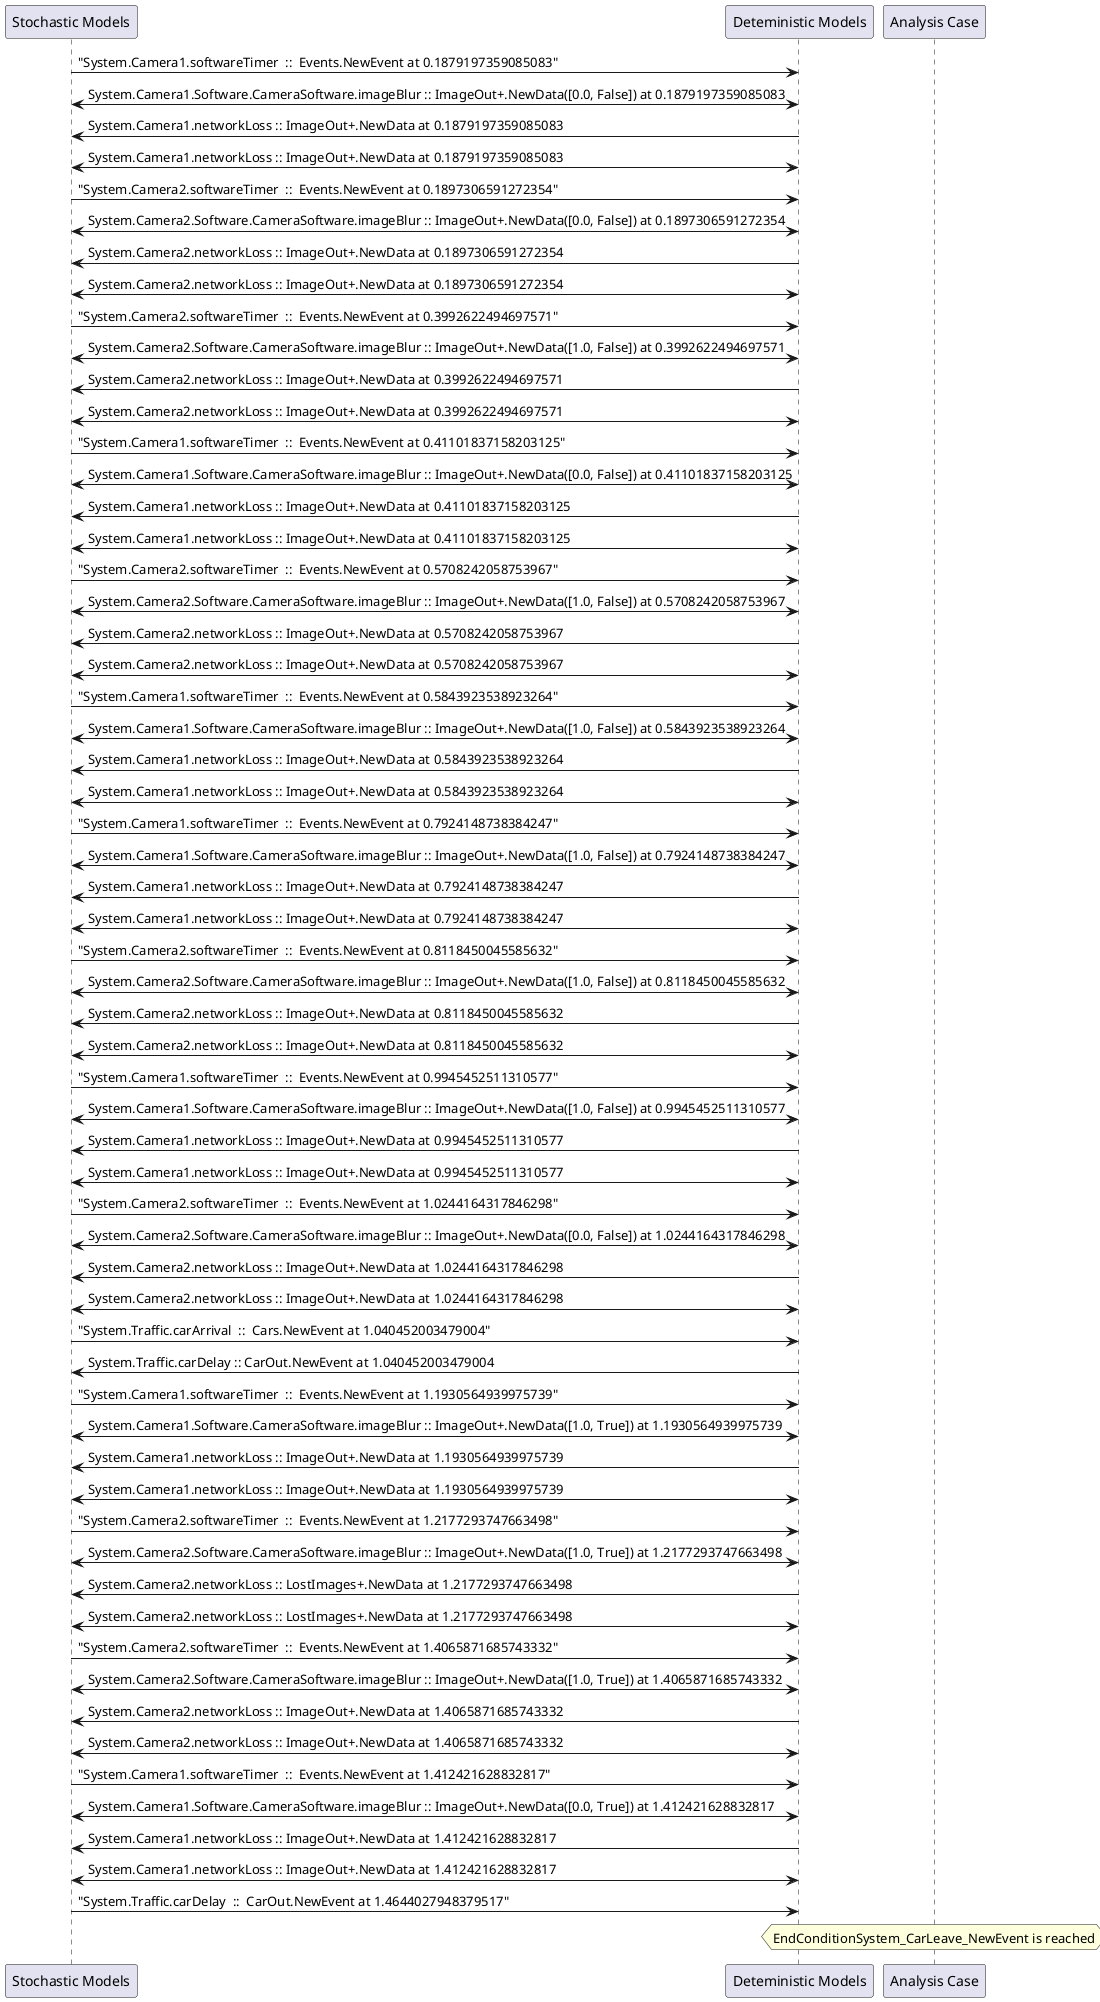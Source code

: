 
	@startuml
	participant "Stochastic Models" as stochmodel
	participant "Deteministic Models" as detmodel
	participant "Analysis Case" as analysis
	{13555_stop} stochmodel -> detmodel : "System.Camera1.softwareTimer  ::  Events.NewEvent at 0.1879197359085083"
detmodel <-> stochmodel : System.Camera1.Software.CameraSoftware.imageBlur :: ImageOut+.NewData([0.0, False]) at 0.1879197359085083
detmodel -> stochmodel : System.Camera1.networkLoss :: ImageOut+.NewData at 0.1879197359085083
detmodel <-> stochmodel : System.Camera1.networkLoss :: ImageOut+.NewData at 0.1879197359085083
{13570_stop} stochmodel -> detmodel : "System.Camera2.softwareTimer  ::  Events.NewEvent at 0.1897306591272354"
detmodel <-> stochmodel : System.Camera2.Software.CameraSoftware.imageBlur :: ImageOut+.NewData([0.0, False]) at 0.1897306591272354
detmodel -> stochmodel : System.Camera2.networkLoss :: ImageOut+.NewData at 0.1897306591272354
detmodel <-> stochmodel : System.Camera2.networkLoss :: ImageOut+.NewData at 0.1897306591272354
{13571_stop} stochmodel -> detmodel : "System.Camera2.softwareTimer  ::  Events.NewEvent at 0.3992622494697571"
detmodel <-> stochmodel : System.Camera2.Software.CameraSoftware.imageBlur :: ImageOut+.NewData([1.0, False]) at 0.3992622494697571
detmodel -> stochmodel : System.Camera2.networkLoss :: ImageOut+.NewData at 0.3992622494697571
detmodel <-> stochmodel : System.Camera2.networkLoss :: ImageOut+.NewData at 0.3992622494697571
{13556_stop} stochmodel -> detmodel : "System.Camera1.softwareTimer  ::  Events.NewEvent at 0.41101837158203125"
detmodel <-> stochmodel : System.Camera1.Software.CameraSoftware.imageBlur :: ImageOut+.NewData([0.0, False]) at 0.41101837158203125
detmodel -> stochmodel : System.Camera1.networkLoss :: ImageOut+.NewData at 0.41101837158203125
detmodel <-> stochmodel : System.Camera1.networkLoss :: ImageOut+.NewData at 0.41101837158203125
{13572_stop} stochmodel -> detmodel : "System.Camera2.softwareTimer  ::  Events.NewEvent at 0.5708242058753967"
detmodel <-> stochmodel : System.Camera2.Software.CameraSoftware.imageBlur :: ImageOut+.NewData([1.0, False]) at 0.5708242058753967
detmodel -> stochmodel : System.Camera2.networkLoss :: ImageOut+.NewData at 0.5708242058753967
detmodel <-> stochmodel : System.Camera2.networkLoss :: ImageOut+.NewData at 0.5708242058753967
{13557_stop} stochmodel -> detmodel : "System.Camera1.softwareTimer  ::  Events.NewEvent at 0.5843923538923264"
detmodel <-> stochmodel : System.Camera1.Software.CameraSoftware.imageBlur :: ImageOut+.NewData([1.0, False]) at 0.5843923538923264
detmodel -> stochmodel : System.Camera1.networkLoss :: ImageOut+.NewData at 0.5843923538923264
detmodel <-> stochmodel : System.Camera1.networkLoss :: ImageOut+.NewData at 0.5843923538923264
{13558_stop} stochmodel -> detmodel : "System.Camera1.softwareTimer  ::  Events.NewEvent at 0.7924148738384247"
detmodel <-> stochmodel : System.Camera1.Software.CameraSoftware.imageBlur :: ImageOut+.NewData([1.0, False]) at 0.7924148738384247
detmodel -> stochmodel : System.Camera1.networkLoss :: ImageOut+.NewData at 0.7924148738384247
detmodel <-> stochmodel : System.Camera1.networkLoss :: ImageOut+.NewData at 0.7924148738384247
{13573_stop} stochmodel -> detmodel : "System.Camera2.softwareTimer  ::  Events.NewEvent at 0.8118450045585632"
detmodel <-> stochmodel : System.Camera2.Software.CameraSoftware.imageBlur :: ImageOut+.NewData([1.0, False]) at 0.8118450045585632
detmodel -> stochmodel : System.Camera2.networkLoss :: ImageOut+.NewData at 0.8118450045585632
detmodel <-> stochmodel : System.Camera2.networkLoss :: ImageOut+.NewData at 0.8118450045585632
{13559_stop} stochmodel -> detmodel : "System.Camera1.softwareTimer  ::  Events.NewEvent at 0.9945452511310577"
detmodel <-> stochmodel : System.Camera1.Software.CameraSoftware.imageBlur :: ImageOut+.NewData([1.0, False]) at 0.9945452511310577
detmodel -> stochmodel : System.Camera1.networkLoss :: ImageOut+.NewData at 0.9945452511310577
detmodel <-> stochmodel : System.Camera1.networkLoss :: ImageOut+.NewData at 0.9945452511310577
{13574_stop} stochmodel -> detmodel : "System.Camera2.softwareTimer  ::  Events.NewEvent at 1.0244164317846298"
detmodel <-> stochmodel : System.Camera2.Software.CameraSoftware.imageBlur :: ImageOut+.NewData([0.0, False]) at 1.0244164317846298
detmodel -> stochmodel : System.Camera2.networkLoss :: ImageOut+.NewData at 1.0244164317846298
detmodel <-> stochmodel : System.Camera2.networkLoss :: ImageOut+.NewData at 1.0244164317846298
{13586_stop} stochmodel -> detmodel : "System.Traffic.carArrival  ::  Cars.NewEvent at 1.040452003479004"
{13595_start} detmodel -> stochmodel : System.Traffic.carDelay :: CarOut.NewEvent at 1.040452003479004
{13560_stop} stochmodel -> detmodel : "System.Camera1.softwareTimer  ::  Events.NewEvent at 1.1930564939975739"
detmodel <-> stochmodel : System.Camera1.Software.CameraSoftware.imageBlur :: ImageOut+.NewData([1.0, True]) at 1.1930564939975739
detmodel -> stochmodel : System.Camera1.networkLoss :: ImageOut+.NewData at 1.1930564939975739
detmodel <-> stochmodel : System.Camera1.networkLoss :: ImageOut+.NewData at 1.1930564939975739
{13575_stop} stochmodel -> detmodel : "System.Camera2.softwareTimer  ::  Events.NewEvent at 1.2177293747663498"
detmodel <-> stochmodel : System.Camera2.Software.CameraSoftware.imageBlur :: ImageOut+.NewData([1.0, True]) at 1.2177293747663498
detmodel -> stochmodel : System.Camera2.networkLoss :: LostImages+.NewData at 1.2177293747663498
detmodel <-> stochmodel : System.Camera2.networkLoss :: LostImages+.NewData at 1.2177293747663498
{13576_stop} stochmodel -> detmodel : "System.Camera2.softwareTimer  ::  Events.NewEvent at 1.4065871685743332"
detmodel <-> stochmodel : System.Camera2.Software.CameraSoftware.imageBlur :: ImageOut+.NewData([1.0, True]) at 1.4065871685743332
detmodel -> stochmodel : System.Camera2.networkLoss :: ImageOut+.NewData at 1.4065871685743332
detmodel <-> stochmodel : System.Camera2.networkLoss :: ImageOut+.NewData at 1.4065871685743332
{13561_stop} stochmodel -> detmodel : "System.Camera1.softwareTimer  ::  Events.NewEvent at 1.412421628832817"
detmodel <-> stochmodel : System.Camera1.Software.CameraSoftware.imageBlur :: ImageOut+.NewData([0.0, True]) at 1.412421628832817
detmodel -> stochmodel : System.Camera1.networkLoss :: ImageOut+.NewData at 1.412421628832817
detmodel <-> stochmodel : System.Camera1.networkLoss :: ImageOut+.NewData at 1.412421628832817
{13595_stop} stochmodel -> detmodel : "System.Traffic.carDelay  ::  CarOut.NewEvent at 1.4644027948379517"
{13595_start} <-> {13595_stop} : delay
hnote over analysis 
EndConditionSystem_CarLeave_NewEvent is reached
endnote
@enduml